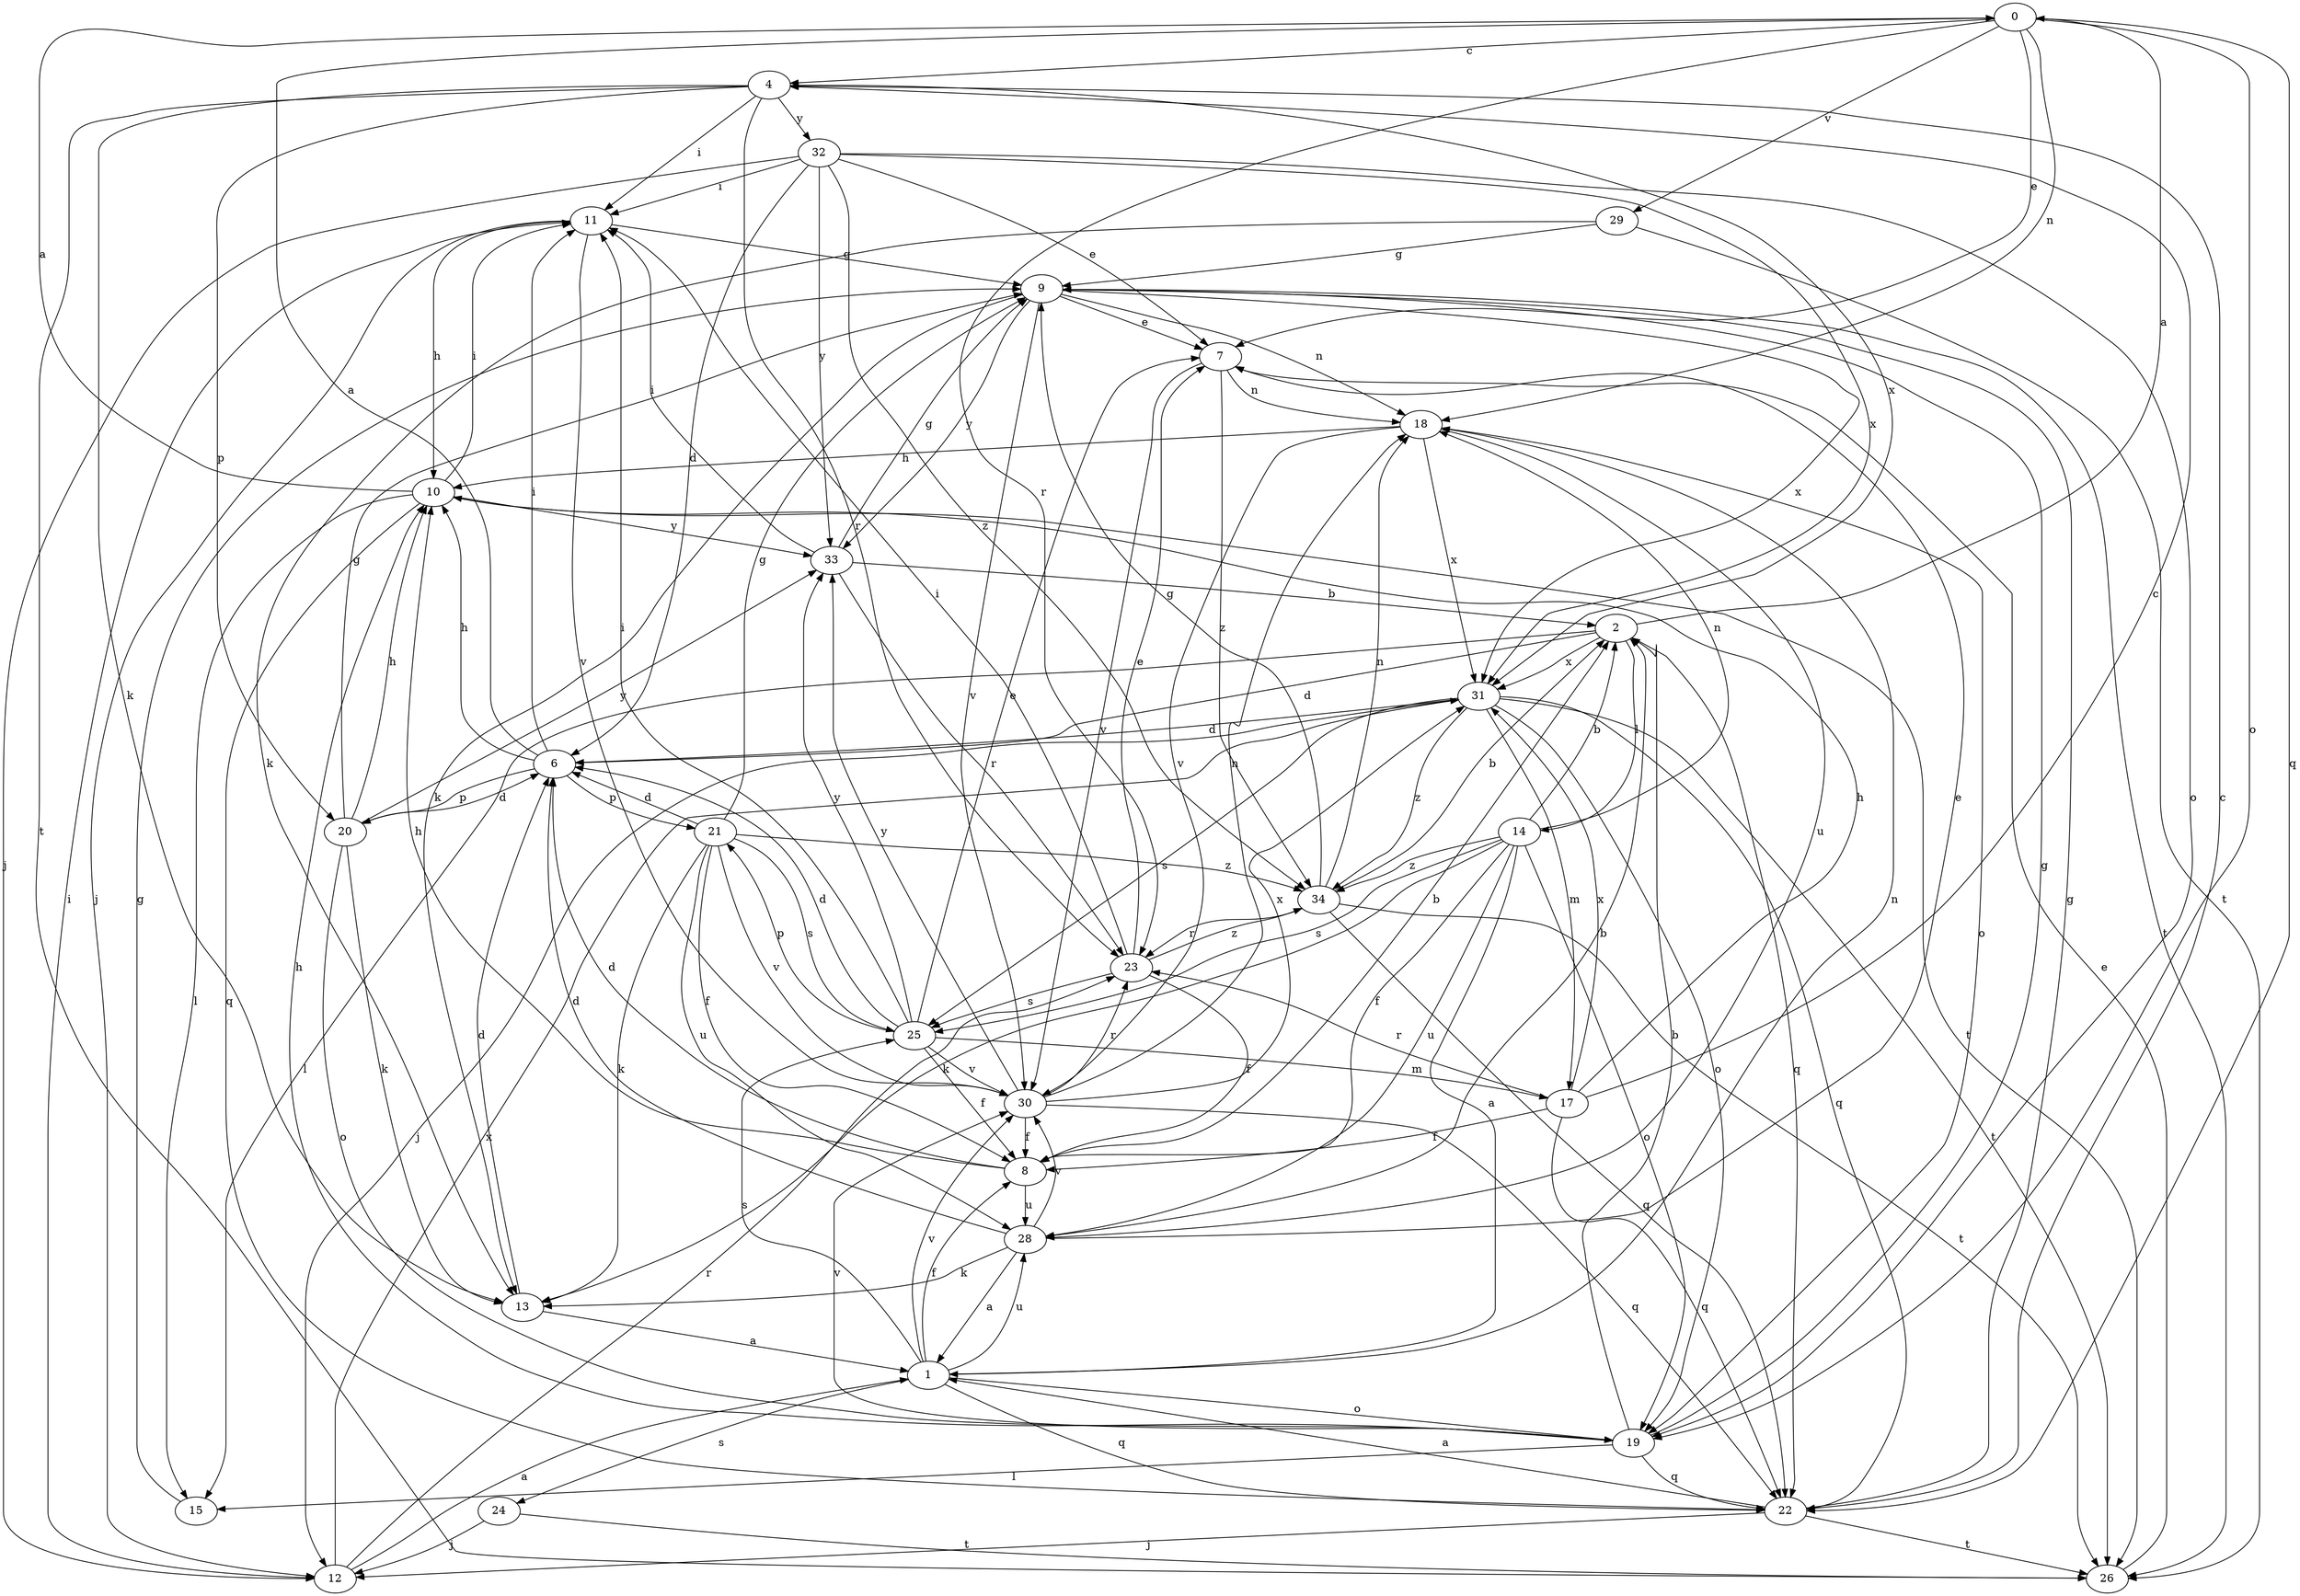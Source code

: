 strict digraph  {
0;
1;
2;
4;
6;
7;
8;
9;
10;
11;
12;
13;
14;
15;
17;
18;
19;
20;
21;
22;
23;
24;
25;
26;
28;
29;
30;
31;
32;
33;
34;
0 -> 4  [label=c];
0 -> 7  [label=e];
0 -> 18  [label=n];
0 -> 19  [label=o];
0 -> 22  [label=q];
0 -> 23  [label=r];
0 -> 29  [label=v];
1 -> 8  [label=f];
1 -> 18  [label=n];
1 -> 19  [label=o];
1 -> 22  [label=q];
1 -> 24  [label=s];
1 -> 25  [label=s];
1 -> 28  [label=u];
1 -> 30  [label=v];
2 -> 0  [label=a];
2 -> 6  [label=d];
2 -> 14  [label=l];
2 -> 15  [label=l];
2 -> 22  [label=q];
2 -> 31  [label=x];
4 -> 11  [label=i];
4 -> 13  [label=k];
4 -> 20  [label=p];
4 -> 23  [label=r];
4 -> 26  [label=t];
4 -> 31  [label=x];
4 -> 32  [label=y];
6 -> 0  [label=a];
6 -> 10  [label=h];
6 -> 11  [label=i];
6 -> 20  [label=p];
6 -> 21  [label=p];
7 -> 18  [label=n];
7 -> 30  [label=v];
7 -> 34  [label=z];
8 -> 2  [label=b];
8 -> 6  [label=d];
8 -> 10  [label=h];
8 -> 28  [label=u];
9 -> 7  [label=e];
9 -> 13  [label=k];
9 -> 18  [label=n];
9 -> 26  [label=t];
9 -> 30  [label=v];
9 -> 31  [label=x];
9 -> 33  [label=y];
10 -> 0  [label=a];
10 -> 11  [label=i];
10 -> 15  [label=l];
10 -> 22  [label=q];
10 -> 26  [label=t];
10 -> 33  [label=y];
11 -> 9  [label=g];
11 -> 10  [label=h];
11 -> 12  [label=j];
11 -> 30  [label=v];
12 -> 1  [label=a];
12 -> 11  [label=i];
12 -> 23  [label=r];
12 -> 31  [label=x];
13 -> 1  [label=a];
13 -> 6  [label=d];
14 -> 1  [label=a];
14 -> 2  [label=b];
14 -> 8  [label=f];
14 -> 13  [label=k];
14 -> 18  [label=n];
14 -> 19  [label=o];
14 -> 25  [label=s];
14 -> 28  [label=u];
14 -> 34  [label=z];
15 -> 9  [label=g];
17 -> 4  [label=c];
17 -> 8  [label=f];
17 -> 10  [label=h];
17 -> 22  [label=q];
17 -> 23  [label=r];
17 -> 31  [label=x];
18 -> 10  [label=h];
18 -> 19  [label=o];
18 -> 28  [label=u];
18 -> 30  [label=v];
18 -> 31  [label=x];
19 -> 2  [label=b];
19 -> 9  [label=g];
19 -> 10  [label=h];
19 -> 15  [label=l];
19 -> 22  [label=q];
19 -> 30  [label=v];
20 -> 6  [label=d];
20 -> 9  [label=g];
20 -> 10  [label=h];
20 -> 13  [label=k];
20 -> 19  [label=o];
20 -> 33  [label=y];
21 -> 6  [label=d];
21 -> 8  [label=f];
21 -> 9  [label=g];
21 -> 13  [label=k];
21 -> 25  [label=s];
21 -> 28  [label=u];
21 -> 30  [label=v];
21 -> 34  [label=z];
22 -> 1  [label=a];
22 -> 4  [label=c];
22 -> 9  [label=g];
22 -> 12  [label=j];
22 -> 26  [label=t];
23 -> 7  [label=e];
23 -> 8  [label=f];
23 -> 11  [label=i];
23 -> 25  [label=s];
23 -> 34  [label=z];
24 -> 12  [label=j];
24 -> 26  [label=t];
25 -> 6  [label=d];
25 -> 7  [label=e];
25 -> 8  [label=f];
25 -> 11  [label=i];
25 -> 17  [label=m];
25 -> 21  [label=p];
25 -> 30  [label=v];
25 -> 33  [label=y];
26 -> 7  [label=e];
28 -> 1  [label=a];
28 -> 2  [label=b];
28 -> 6  [label=d];
28 -> 7  [label=e];
28 -> 13  [label=k];
28 -> 30  [label=v];
29 -> 9  [label=g];
29 -> 13  [label=k];
29 -> 26  [label=t];
30 -> 8  [label=f];
30 -> 18  [label=n];
30 -> 22  [label=q];
30 -> 23  [label=r];
30 -> 31  [label=x];
30 -> 33  [label=y];
31 -> 6  [label=d];
31 -> 12  [label=j];
31 -> 17  [label=m];
31 -> 19  [label=o];
31 -> 22  [label=q];
31 -> 25  [label=s];
31 -> 26  [label=t];
31 -> 34  [label=z];
32 -> 6  [label=d];
32 -> 7  [label=e];
32 -> 11  [label=i];
32 -> 12  [label=j];
32 -> 19  [label=o];
32 -> 31  [label=x];
32 -> 33  [label=y];
32 -> 34  [label=z];
33 -> 2  [label=b];
33 -> 9  [label=g];
33 -> 11  [label=i];
33 -> 23  [label=r];
34 -> 2  [label=b];
34 -> 9  [label=g];
34 -> 18  [label=n];
34 -> 22  [label=q];
34 -> 23  [label=r];
34 -> 26  [label=t];
}
